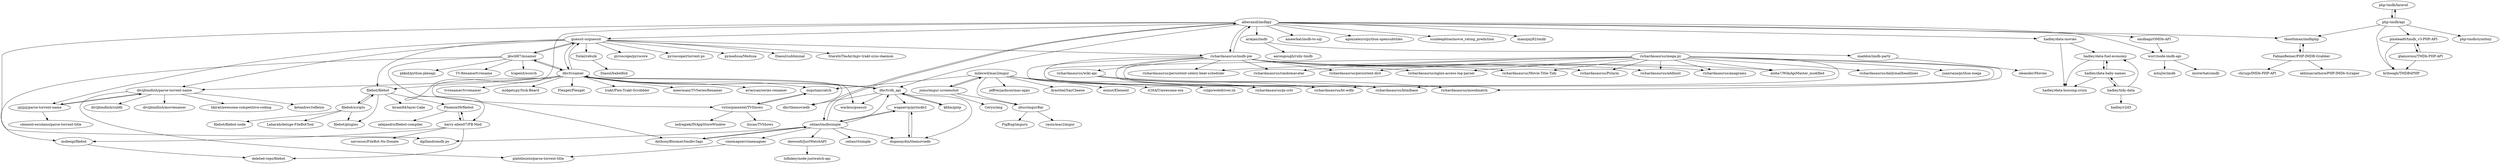 digraph G {
"php-tmdb/laravel" -> "php-tmdb/api"
"dawoudt/JustWatchAPI" -> "lufinkey/node-justwatch-api"
"mileswd/mac2imgur" -> "jomo/imgur-screenshot"
"mileswd/mac2imgur" -> "zbuc/imgurBar"
"mileswd/mac2imgur" -> "jeffreyjackson/mac-apps" ["e"=1]
"mileswd/mac2imgur" -> "mipstian/catch"
"mileswd/mac2imgur" -> "Arasthel/SayCheese"
"mileswd/mac2imgur" -> "eonist/Element" ["e"=1]
"mileswd/mac2imgur" -> "iCHAIT/awesome-osx" ["e"=1]
"mileswd/mac2imgur" -> "vulgo/webdriver.sh" ["e"=1]
"victorpimentel/TVShows" -> "mipstian/catch"
"victorpimentel/TVShows" -> "ilucas/TVShows"
"victorpimentel/TVShows" -> "indragiek/INAppStoreWindow" ["e"=1]
"jkwill87/mnamer" -> "dbr/tvnamer"
"jkwill87/mnamer" -> "guessit-io/guessit"
"jkwill87/mnamer" -> "mobeigi/filebot"
"jkwill87/mnamer" -> "pkkid/python-plexapi" ["e"=1]
"jkwill87/mnamer" -> "barry-allen07/FB-Mod"
"jkwill87/mnamer" -> "TV-Rename/tvrename"
"jkwill87/mnamer" -> "trapexit/scorch" ["e"=1]
"dbr/tvnamer" -> "dbr/tvdb_api"
"dbr/tvnamer" -> "jkwill87/mnamer"
"dbr/tvnamer" -> "guessit-io/guessit"
"dbr/tvnamer" -> "tvrenamer/tvrenamer"
"dbr/tvnamer" -> "filebot/filebot"
"dbr/tvnamer" -> "midgetspy/Sick-Beard" ["e"=1]
"dbr/tvnamer" -> "Flexget/Flexget" ["e"=1]
"dbr/tvnamer" -> "trakt/Plex-Trakt-Scrobbler" ["e"=1]
"dbr/tvnamer" -> "victorpimentel/TVShows"
"dbr/tvnamer" -> "mipstian/catch"
"dbr/tvnamer" -> "wackou/guessit" ["e"=1]
"dbr/tvnamer" -> "dbr/themoviedb"
"dbr/tvnamer" -> "meermanr/TVSeriesRenamer"
"dbr/tvnamer" -> "aviaryan/series-renamer"
"dbr/tvnamer" -> "divijbindlish/parse-torrent-name"
"jomo/imgur-screenshot" -> "mileswd/mac2imgur"
"jomo/imgur-screenshot" -> "zbuc/imgurBar"
"jomo/imgur-screenshot" -> "Ceryn/img"
"guessit-io/guessit" -> "Toilal/rebulk"
"guessit-io/guessit" -> "divijbindlish/parse-torrent-name"
"guessit-io/guessit" -> "dbr/tvnamer"
"guessit-io/guessit" -> "jzjzjzj/parse-torrent-name"
"guessit-io/guessit" -> "pyroscope/pyrocore" ["e"=1]
"guessit-io/guessit" -> "jkwill87/mnamer"
"guessit-io/guessit" -> "filebot/filebot"
"guessit-io/guessit" -> "pyroscope/rtorrent-ps" ["e"=1]
"guessit-io/guessit" -> "pymedusa/Medusa" ["e"=1]
"guessit-io/guessit" -> "Diaoul/subliminal" ["e"=1]
"guessit-io/guessit" -> "StareInTheAir/mpv-trakt-sync-daemon" ["e"=1]
"guessit-io/guessit" -> "richardasaurus/imdb-pie"
"barry-allen07/FB-Mod" -> "mobeigi/filebot"
"barry-allen07/FB-Mod" -> "Phoenix09/filebot"
"barry-allen07/FB-Mod" -> "deleted-repo/filebot"
"barry-allen07/FB-Mod" -> "navossoc/FileBot-No-Donate"
"richardasaurus/imdb-pie" -> "alberanid/imdbpy"
"richardasaurus/imdb-pie" -> "richardasaurus/htmlbase"
"richardasaurus/imdb-pie" -> "richardasaurus/moodmatch"
"richardasaurus/imdb-pie" -> "richardasaurus/pi-cctv"
"richardasaurus/imdb-pie" -> "richardasaurus/bt-wifix"
"richardasaurus/imdb-pie" -> "aloha7/WikiApiMaster_modified"
"richardasaurus/imdb-pie" -> "richardasaurus/persistent-celery-beat-scheduler"
"richardasaurus/imdb-pie" -> "richardasaurus/randomavatar"
"richardasaurus/imdb-pie" -> "richardasaurus/persistent-dict"
"richardasaurus/imdb-pie" -> "richardasaurus/nginx-access-log-parser"
"richardasaurus/imdb-pie" -> "richardasaurus/wiki-api"
"richardasaurus/imdb-pie" -> "richardasaurus/Movie-Title-Tidy"
"richardasaurus/imdb-pie" -> "richardasaurus/Pylarm"
"richardasaurus/imdb-pie" -> "richardasaurus/addhost"
"richardasaurus/imdb-pie" -> "richardasaurus/anagrams"
"richardasaurus/mega.py" -> "juanriaza/python-mega"
"richardasaurus/mega.py" -> "richardasaurus/htmlbase"
"richardasaurus/mega.py" -> "richardasaurus/moodmatch"
"richardasaurus/mega.py" -> "richardasaurus/pi-cctv"
"richardasaurus/mega.py" -> "richardasaurus/bt-wifix"
"richardasaurus/mega.py" -> "aloha7/WikiApiMaster_modified"
"richardasaurus/mega.py" -> "richardasaurus/persistent-celery-beat-scheduler"
"richardasaurus/mega.py" -> "richardasaurus/randomavatar"
"richardasaurus/mega.py" -> "richardasaurus/persistent-dict"
"richardasaurus/mega.py" -> "richardasaurus/nginx-access-log-parser"
"richardasaurus/mega.py" -> "richardasaurus/Movie-Title-Tidy"
"richardasaurus/mega.py" -> "richardasaurus/Pylarm"
"richardasaurus/mega.py" -> "richardasaurus/addhost"
"richardasaurus/mega.py" -> "richardasaurus/anagrams"
"richardasaurus/mega.py" -> "richardasaurus/dailymailheadlines"
"ariejan/imdb" -> "maddox/imdb-party"
"ariejan/imdb" -> "aarongough/ruby-tmdb"
"omdbapi/OMDb-API" -> "worr/node-imdb-api"
"mipstian/catch" -> "victorpimentel/TVShows"
"alberanid/imdbpy" -> "richardasaurus/imdb-pie"
"alberanid/imdbpy" -> "celiao/tmdbsimple"
"alberanid/imdbpy" -> "guessit-io/guessit"
"alberanid/imdbpy" -> "hadley/data-movies"
"alberanid/imdbpy" -> "ameerkat/imdb-to-sql"
"alberanid/imdbpy" -> "AnthonyBloomer/tmdbv3api"
"alberanid/imdbpy" -> "agonzalezro/python-opensubtitles"
"alberanid/imdbpy" -> "dgilland/omdb.py"
"alberanid/imdbpy" -> "tboothman/imdbphp"
"alberanid/imdbpy" -> "worr/node-imdb-api"
"alberanid/imdbpy" -> "sundeepblue/movie_rating_prediction"
"alberanid/imdbpy" -> "omdbapi/OMDb-API"
"alberanid/imdbpy" -> "dbr/tvdb_api"
"alberanid/imdbpy" -> "manojmj92/imdb" ["e"=1]
"alberanid/imdbpy" -> "ariejan/imdb"
"filebot/filebot" -> "filebot/scripts"
"filebot/filebot" -> "Phoenix09/filebot"
"filebot/filebot" -> "filebot/plugins"
"filebot/filebot" -> "leram84/layer.Cake" ["e"=1]
"AnthonyBloomer/tmdbv3api" -> "celiao/tmdbsimple"
"celiao/tmdbsimple" -> "wagnerrp/pytmdb3"
"celiao/tmdbsimple" -> "AnthonyBloomer/tmdbv3api"
"celiao/tmdbsimple" -> "celiao/rtsimple"
"celiao/tmdbsimple" -> "alberanid/imdbpy"
"celiao/tmdbsimple" -> "dgilland/omdb.py"
"celiao/tmdbsimple" -> "doganaydin/themoviedb"
"celiao/tmdbsimple" -> "dbr/tvdb_api"
"celiao/tmdbsimple" -> "cinemagoer/cinemagoer"
"celiao/tmdbsimple" -> "dawoudt/JustWatchAPI"
"glamorous/TMDb-PHP-API" -> "pixelead0/tmdb_v3-PHP-API-"
"glamorous/TMDb-PHP-API" -> "kriboogh/TMDB4PHP"
"pixelead0/tmdb_v3-PHP-API-" -> "kriboogh/TMDB4PHP"
"pixelead0/tmdb_v3-PHP-API-" -> "glamorous/TMDb-PHP-API"
"hadley/tidy-data" -> "hadley/data-baby-names"
"hadley/tidy-data" -> "hadley/data-fuel-economy"
"hadley/tidy-data" -> "hadley/r2d3" ["e"=1]
"cinemagoer/cinemagoer" -> "platelminto/parse-torrent-title"
"dbr/tvdb_api" -> "dbr/tvnamer"
"dbr/tvdb_api" -> "kfdm/gntp"
"dbr/tvdb_api" -> "doganaydin/themoviedb"
"dbr/tvdb_api" -> "wagnerrp/pytmdb3"
"dbr/tvdb_api" -> "dbr/themoviedb"
"dbr/tvdb_api" -> "wackou/guessit" ["e"=1]
"worr/node-imdb-api" -> "mhsjlw/imdb"
"worr/node-imdb-api" -> "misterhat/omdb"
"wagnerrp/pytmdb3" -> "doganaydin/themoviedb"
"wagnerrp/pytmdb3" -> "celiao/tmdbsimple"
"hadley/data-baby-names" -> "hadley/data-fuel-economy"
"hadley/data-baby-names" -> "hadley/data-housing-crisis"
"hadley/data-baby-names" -> "hadley/tidy-data"
"hadley/data-fuel-economy" -> "hadley/data-housing-crisis"
"hadley/data-fuel-economy" -> "hadley/data-baby-names"
"Phoenix09/filebot" -> "barry-allen07/FB-Mod"
"Phoenix09/filebot" -> "ialejandro/filebot-compiler"
"tboothman/imdbphp" -> "FabianBeiner/PHP-IMDB-Grabber"
"FabianBeiner/PHP-IMDB-Grabber" -> "tboothman/imdbphp"
"FabianBeiner/PHP-IMDB-Grabber" -> "abhinayrathore/PHP-IMDb-Scraper"
"FabianBeiner/PHP-IMDB-Grabber" -> "chrisjp/IMDb-PHP-API"
"kfdm/gntp" -> "dbr/tvdb_api"
"divijbindlish/parse-torrent-name" -> "jzjzjzj/parse-torrent-name"
"divijbindlish/parse-torrent-name" -> "platelminto/parse-torrent-title"
"divijbindlish/parse-torrent-name" -> "divijbindlish/movienamer"
"divijbindlish/parse-torrent-name" -> "hkirat/awesome-competitive-coding" ["e"=1]
"divijbindlish/parse-torrent-name" -> "ketanhwr/reflexio" ["e"=1]
"divijbindlish/parse-torrent-name" -> "divijbindlish/subfil" ["e"=1]
"php-tmdb/api" -> "php-tmdb/laravel"
"php-tmdb/api" -> "pixelead0/tmdb_v3-PHP-API-"
"php-tmdb/api" -> "php-tmdb/symfony"
"php-tmdb/api" -> "tboothman/imdbphp"
"php-tmdb/api" -> "kriboogh/TMDB4PHP"
"filebot/scripts" -> "filebot/plugins"
"filebot/scripts" -> "filebot/filebot"
"filebot/scripts" -> "filebot/filebot-node"
"filebot/scripts" -> "Laharah/deluge-FileBotTool"
"mobeigi/filebot" -> "deleted-repo/filebot"
"hadley/data-movies" -> "hadley/data-fuel-economy"
"hadley/data-movies" -> "hadley/data-housing-crisis"
"zbuc/imgurBar" -> "rauix/mac2imgur"
"zbuc/imgurBar" -> "FigBug/imguru"
"Toilal/rebulk" -> "Diaoul/babelfish"
"richardasaurus/wiki-api" -> "richardasaurus/htmlbase"
"richardasaurus/wiki-api" -> "richardasaurus/moodmatch"
"richardasaurus/wiki-api" -> "richardasaurus/pi-cctv"
"richardasaurus/wiki-api" -> "richardasaurus/bt-wifix"
"jzjzjzj/parse-torrent-name" -> "divijbindlish/parse-torrent-name"
"jzjzjzj/parse-torrent-name" -> "clement-escolano/parse-torrent-title"
"maddox/imdb-party" -> "oleander/Movies"
"doganaydin/themoviedb" -> "wagnerrp/pytmdb3"
"php-tmdb/laravel" ["l"="-35.396,-23.375"]
"php-tmdb/api" ["l"="-35.423,-23.39"]
"dawoudt/JustWatchAPI" ["l"="-35.409,-23.564"]
"lufinkey/node-justwatch-api" ["l"="-35.376,-23.558"]
"mileswd/mac2imgur" ["l"="-35.625,-23.837"]
"jomo/imgur-screenshot" ["l"="-35.655,-23.862"]
"zbuc/imgurBar" ["l"="-35.633,-23.886"]
"jeffreyjackson/mac-apps" ["l"="-47.462,-1.085"]
"mipstian/catch" ["l"="-35.577,-23.769"]
"Arasthel/SayCheese" ["l"="-35.649,-23.82"]
"eonist/Element" ["l"="-46.673,1.991"]
"iCHAIT/awesome-osx" ["l"="-47.38,-0.869"]
"vulgo/webdriver.sh" ["l"="-49.432,-2.831"]
"victorpimentel/TVShows" ["l"="-35.574,-23.738"]
"ilucas/TVShows" ["l"="-35.606,-23.739"]
"indragiek/INAppStoreWindow" ["l"="-46.805,2.193"]
"jkwill87/mnamer" ["l"="-35.491,-23.724"]
"dbr/tvnamer" ["l"="-35.514,-23.695"]
"guessit-io/guessit" ["l"="-35.49,-23.668"]
"mobeigi/filebot" ["l"="-35.48,-23.761"]
"pkkid/python-plexapi" ["l"="-34.65,-23.508"]
"barry-allen07/FB-Mod" ["l"="-35.457,-23.769"]
"TV-Rename/tvrename" ["l"="-35.511,-23.761"]
"trapexit/scorch" ["l"="-34.948,-23.457"]
"dbr/tvdb_api" ["l"="-35.506,-23.63"]
"tvrenamer/tvrenamer" ["l"="-35.535,-23.724"]
"filebot/filebot" ["l"="-35.436,-23.724"]
"midgetspy/Sick-Beard" ["l"="-34.55,-23.314"]
"Flexget/Flexget" ["l"="-34.524,-22.157"]
"trakt/Plex-Trakt-Scrobbler" ["l"="-34.608,-23.437"]
"wackou/guessit" ["l"="-34.329,-23.282"]
"dbr/themoviedb" ["l"="-35.518,-23.662"]
"meermanr/TVSeriesRenamer" ["l"="-35.543,-23.683"]
"aviaryan/series-renamer" ["l"="-35.55,-23.701"]
"divijbindlish/parse-torrent-name" ["l"="-35.463,-23.667"]
"Ceryn/img" ["l"="-35.688,-23.872"]
"Toilal/rebulk" ["l"="-35.436,-23.662"]
"jzjzjzj/parse-torrent-name" ["l"="-35.448,-23.682"]
"pyroscope/pyrocore" ["l"="-34.202,-22.215"]
"pyroscope/rtorrent-ps" ["l"="-34.21,-22.203"]
"pymedusa/Medusa" ["l"="-34.56,-23.428"]
"Diaoul/subliminal" ["l"="-34.433,-23.352"]
"StareInTheAir/mpv-trakt-sync-daemon" ["l"="-34.392,-23.48"]
"richardasaurus/imdb-pie" ["l"="-35.568,-23.596"]
"Phoenix09/filebot" ["l"="-35.429,-23.773"]
"deleted-repo/filebot" ["l"="-35.475,-23.785"]
"navossoc/FileBot-No-Donate" ["l"="-35.437,-23.759"]
"alberanid/imdbpy" ["l"="-35.516,-23.549"]
"richardasaurus/htmlbase" ["l"="-35.589,-23.601"]
"richardasaurus/moodmatch" ["l"="-35.585,-23.607"]
"richardasaurus/pi-cctv" ["l"="-35.597,-23.603"]
"richardasaurus/bt-wifix" ["l"="-35.594,-23.61"]
"aloha7/WikiApiMaster_modified" ["l"="-35.587,-23.592"]
"richardasaurus/persistent-celery-beat-scheduler" ["l"="-35.586,-23.578"]
"richardasaurus/randomavatar" ["l"="-35.601,-23.573"]
"richardasaurus/persistent-dict" ["l"="-35.605,-23.616"]
"richardasaurus/nginx-access-log-parser" ["l"="-35.618,-23.61"]
"richardasaurus/wiki-api" ["l"="-35.585,-23.622"]
"richardasaurus/Movie-Title-Tidy" ["l"="-35.594,-23.583"]
"richardasaurus/Pylarm" ["l"="-35.595,-23.595"]
"richardasaurus/addhost" ["l"="-35.586,-23.585"]
"richardasaurus/anagrams" ["l"="-35.594,-23.589"]
"richardasaurus/mega.py" ["l"="-35.613,-23.591"]
"juanriaza/python-mega" ["l"="-35.657,-23.591"]
"richardasaurus/dailymailheadlines" ["l"="-35.633,-23.583"]
"ariejan/imdb" ["l"="-35.589,-23.519"]
"maddox/imdb-party" ["l"="-35.633,-23.509"]
"aarongough/ruby-tmdb" ["l"="-35.607,-23.498"]
"omdbapi/OMDb-API" ["l"="-35.532,-23.505"]
"worr/node-imdb-api" ["l"="-35.506,-23.487"]
"celiao/tmdbsimple" ["l"="-35.472,-23.581"]
"hadley/data-movies" ["l"="-35.564,-23.471"]
"ameerkat/imdb-to-sql" ["l"="-35.476,-23.526"]
"AnthonyBloomer/tmdbv3api" ["l"="-35.474,-23.556"]
"agonzalezro/python-opensubtitles" ["l"="-35.5,-23.52"]
"dgilland/omdb.py" ["l"="-35.502,-23.574"]
"tboothman/imdbphp" ["l"="-35.444,-23.461"]
"sundeepblue/movie_rating_prediction" ["l"="-35.552,-23.54"]
"manojmj92/imdb" ["l"="-34.17,-23.283"]
"filebot/scripts" ["l"="-35.389,-23.733"]
"filebot/plugins" ["l"="-35.409,-23.741"]
"leram84/layer.Cake" ["l"="-34.841,-23.531"]
"wagnerrp/pytmdb3" ["l"="-35.49,-23.602"]
"celiao/rtsimple" ["l"="-35.444,-23.573"]
"doganaydin/themoviedb" ["l"="-35.476,-23.613"]
"cinemagoer/cinemagoer" ["l"="-35.432,-23.605"]
"glamorous/TMDb-PHP-API" ["l"="-35.424,-23.332"]
"pixelead0/tmdb_v3-PHP-API-" ["l"="-35.435,-23.352"]
"kriboogh/TMDB4PHP" ["l"="-35.417,-23.358"]
"hadley/tidy-data" ["l"="-35.619,-23.402"]
"hadley/data-baby-names" ["l"="-35.597,-23.413"]
"hadley/data-fuel-economy" ["l"="-35.595,-23.433"]
"hadley/r2d3" ["l"="20.455,43.723"]
"platelminto/parse-torrent-title" ["l"="-35.436,-23.635"]
"kfdm/gntp" ["l"="-35.534,-23.634"]
"mhsjlw/imdb" ["l"="-35.514,-23.46"]
"misterhat/omdb" ["l"="-35.491,-23.461"]
"hadley/data-housing-crisis" ["l"="-35.579,-23.44"]
"ialejandro/filebot-compiler" ["l"="-35.416,-23.793"]
"FabianBeiner/PHP-IMDB-Grabber" ["l"="-35.408,-23.453"]
"abhinayrathore/PHP-IMDb-Scraper" ["l"="-35.38,-23.434"]
"chrisjp/IMDb-PHP-API" ["l"="-35.377,-23.461"]
"divijbindlish/movienamer" ["l"="-35.451,-23.649"]
"hkirat/awesome-competitive-coding" ["l"="31.209,-20.742"]
"ketanhwr/reflexio" ["l"="31.234,-20.732"]
"divijbindlish/subfil" ["l"="31.186,-20.747"]
"php-tmdb/symfony" ["l"="-35.399,-23.399"]
"filebot/filebot-node" ["l"="-35.357,-23.727"]
"Laharah/deluge-FileBotTool" ["l"="-35.357,-23.755"]
"rauix/mac2imgur" ["l"="-35.615,-23.911"]
"FigBug/imguru" ["l"="-35.647,-23.914"]
"Diaoul/babelfish" ["l"="-35.408,-23.66"]
"clement-escolano/parse-torrent-title" ["l"="-35.419,-23.687"]
"oleander/Movies" ["l"="-35.655,-23.5"]
}